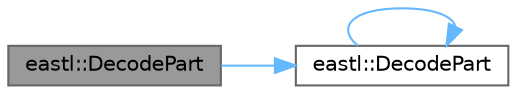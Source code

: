 digraph "eastl::DecodePart"
{
 // LATEX_PDF_SIZE
  bgcolor="transparent";
  edge [fontname=Helvetica,fontsize=10,labelfontname=Helvetica,labelfontsize=10];
  node [fontname=Helvetica,fontsize=10,shape=box,height=0.2,width=0.4];
  rankdir="LR";
  Node1 [id="Node000001",label="eastl::DecodePart",height=0.2,width=0.4,color="gray40", fillcolor="grey60", style="filled", fontcolor="black",tooltip=" "];
  Node1 -> Node2 [id="edge1_Node000001_Node000002",color="steelblue1",style="solid",tooltip=" "];
  Node2 [id="Node000002",label="eastl::DecodePart",height=0.2,width=0.4,color="grey40", fillcolor="white", style="filled",URL="$namespaceeastl.html#ac1dd1e108a1af5efc0923ed8445d8594",tooltip=" "];
  Node2 -> Node2 [id="edge2_Node000002_Node000002",color="steelblue1",style="solid",tooltip=" "];
}
